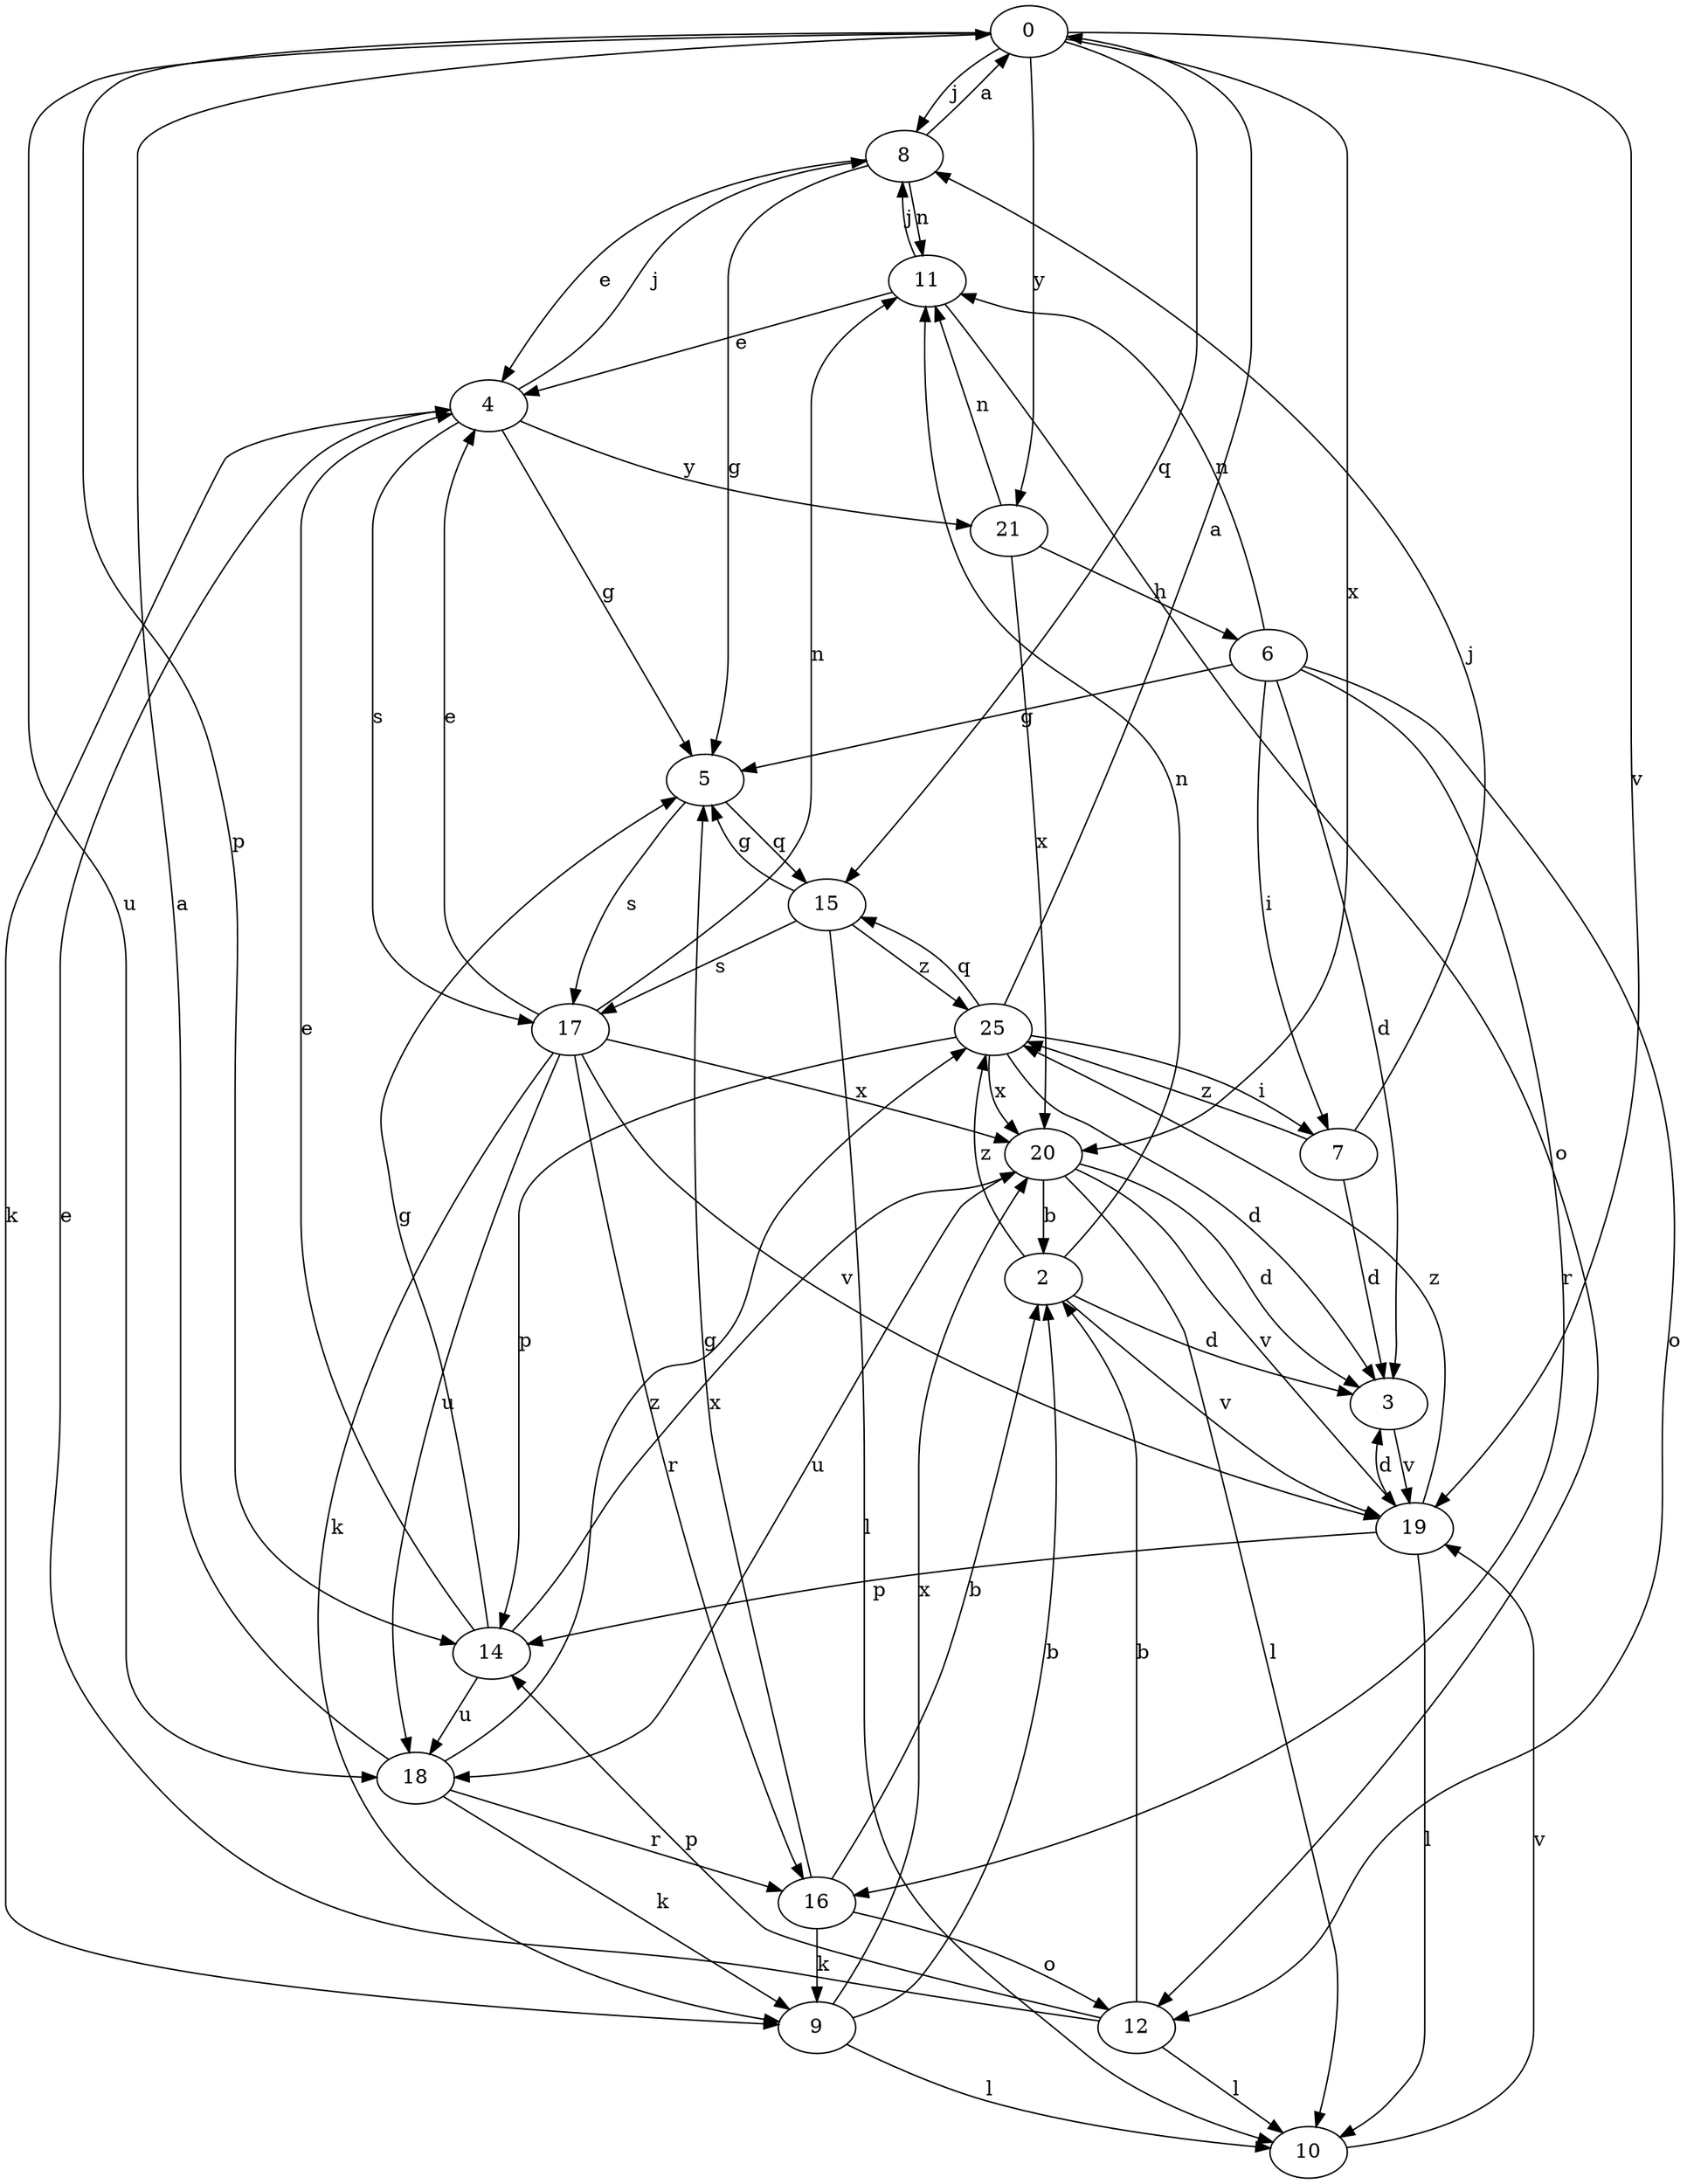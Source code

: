 strict digraph  {
0;
2;
3;
4;
5;
6;
7;
8;
9;
10;
11;
12;
14;
15;
16;
17;
18;
19;
20;
21;
25;
0 -> 8  [label=j];
0 -> 14  [label=p];
0 -> 15  [label=q];
0 -> 18  [label=u];
0 -> 19  [label=v];
0 -> 20  [label=x];
0 -> 21  [label=y];
2 -> 3  [label=d];
2 -> 11  [label=n];
2 -> 19  [label=v];
2 -> 25  [label=z];
3 -> 19  [label=v];
4 -> 5  [label=g];
4 -> 8  [label=j];
4 -> 9  [label=k];
4 -> 17  [label=s];
4 -> 21  [label=y];
5 -> 15  [label=q];
5 -> 17  [label=s];
6 -> 3  [label=d];
6 -> 5  [label=g];
6 -> 7  [label=i];
6 -> 11  [label=n];
6 -> 12  [label=o];
6 -> 16  [label=r];
7 -> 3  [label=d];
7 -> 8  [label=j];
7 -> 25  [label=z];
8 -> 0  [label=a];
8 -> 4  [label=e];
8 -> 5  [label=g];
8 -> 11  [label=n];
9 -> 2  [label=b];
9 -> 10  [label=l];
9 -> 20  [label=x];
10 -> 19  [label=v];
11 -> 4  [label=e];
11 -> 8  [label=j];
11 -> 12  [label=o];
12 -> 2  [label=b];
12 -> 4  [label=e];
12 -> 10  [label=l];
12 -> 14  [label=p];
14 -> 4  [label=e];
14 -> 5  [label=g];
14 -> 18  [label=u];
14 -> 20  [label=x];
15 -> 5  [label=g];
15 -> 10  [label=l];
15 -> 17  [label=s];
15 -> 25  [label=z];
16 -> 2  [label=b];
16 -> 5  [label=g];
16 -> 9  [label=k];
16 -> 12  [label=o];
17 -> 4  [label=e];
17 -> 9  [label=k];
17 -> 11  [label=n];
17 -> 16  [label=r];
17 -> 18  [label=u];
17 -> 19  [label=v];
17 -> 20  [label=x];
18 -> 0  [label=a];
18 -> 9  [label=k];
18 -> 16  [label=r];
18 -> 25  [label=z];
19 -> 3  [label=d];
19 -> 10  [label=l];
19 -> 14  [label=p];
19 -> 25  [label=z];
20 -> 2  [label=b];
20 -> 3  [label=d];
20 -> 10  [label=l];
20 -> 18  [label=u];
20 -> 19  [label=v];
21 -> 6  [label=h];
21 -> 11  [label=n];
21 -> 20  [label=x];
25 -> 0  [label=a];
25 -> 3  [label=d];
25 -> 7  [label=i];
25 -> 14  [label=p];
25 -> 15  [label=q];
25 -> 20  [label=x];
}

